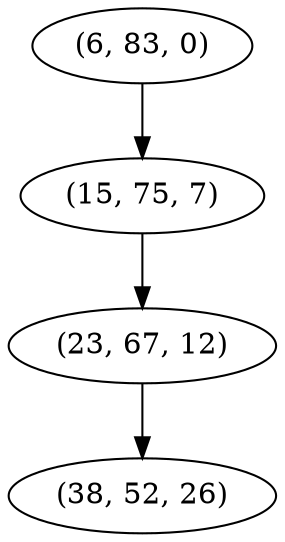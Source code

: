 digraph tree {
    "(6, 83, 0)";
    "(15, 75, 7)";
    "(23, 67, 12)";
    "(38, 52, 26)";
    "(6, 83, 0)" -> "(15, 75, 7)";
    "(15, 75, 7)" -> "(23, 67, 12)";
    "(23, 67, 12)" -> "(38, 52, 26)";
}
